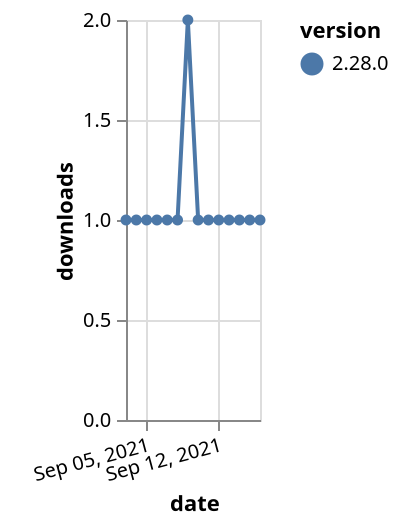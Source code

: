 {"$schema": "https://vega.github.io/schema/vega-lite/v5.json", "description": "A simple bar chart with embedded data.", "data": {"values": [{"date": "2021-09-03", "total": 249, "delta": 1, "version": "2.28.0"}, {"date": "2021-09-04", "total": 250, "delta": 1, "version": "2.28.0"}, {"date": "2021-09-05", "total": 251, "delta": 1, "version": "2.28.0"}, {"date": "2021-09-06", "total": 252, "delta": 1, "version": "2.28.0"}, {"date": "2021-09-07", "total": 253, "delta": 1, "version": "2.28.0"}, {"date": "2021-09-08", "total": 254, "delta": 1, "version": "2.28.0"}, {"date": "2021-09-09", "total": 256, "delta": 2, "version": "2.28.0"}, {"date": "2021-09-10", "total": 257, "delta": 1, "version": "2.28.0"}, {"date": "2021-09-11", "total": 258, "delta": 1, "version": "2.28.0"}, {"date": "2021-09-12", "total": 259, "delta": 1, "version": "2.28.0"}, {"date": "2021-09-13", "total": 260, "delta": 1, "version": "2.28.0"}, {"date": "2021-09-14", "total": 261, "delta": 1, "version": "2.28.0"}, {"date": "2021-09-15", "total": 262, "delta": 1, "version": "2.28.0"}, {"date": "2021-09-16", "total": 263, "delta": 1, "version": "2.28.0"}]}, "width": "container", "mark": {"type": "line", "point": {"filled": true}}, "encoding": {"x": {"field": "date", "type": "temporal", "timeUnit": "yearmonthdate", "title": "date", "axis": {"labelAngle": -15}}, "y": {"field": "delta", "type": "quantitative", "title": "downloads"}, "color": {"field": "version", "type": "nominal"}, "tooltip": {"field": "delta"}}}
